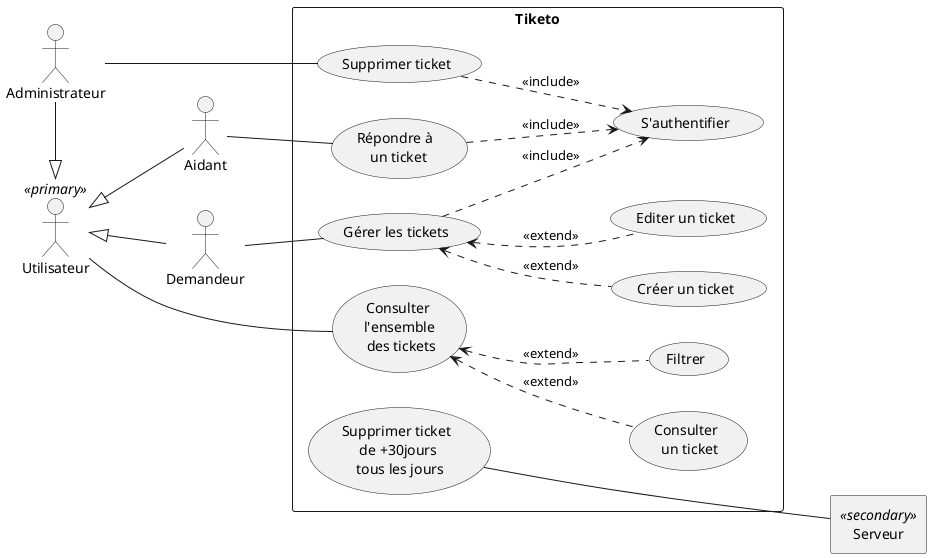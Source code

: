@startuml cas d'utilisation
left to right direction
actor Utilisateur as "Utilisateur" <<primary>>
actor Aidant
actor Demandeur
actor Administrateur
agent Serveur as "Serveur" <<secondary>>

Utilisateur <|-- Aidant
Utilisateur <|-- Demandeur
Utilisateur <|-left- Administrateur

rectangle "Tiketo" {
    usecase UC1 as "Consulter \n l'ensemble \n des tickets"
    usecase UC2 as "Consulter \n un ticket"
    usecase UC3 as "Filtrer"
    usecase UC4 as "Gérer les tickets"
    usecase UC5 as "Créer un ticket"
    usecase UC6 as "Editer un ticket"
    usecase UC7 as "Répondre à \n un ticket"
    usecase UC8 as "S'authentifier"
    usecase UC9 as "Supprimer ticket"
    usecase UC10 as "Supprimer ticket \n de +30jours \n tous les jours" 

    Utilisateur -- (UC1)
    UC1 <.. UC2 : <<extend>>
    UC1 <.. UC3 : <<extend>>

    Demandeur -- UC4
    UC4 ..> UC8 : <<include>>
    UC4 <.. UC5 : <<extend>>
    UC4 <.. UC6 : <<extend>>

    Aidant -- UC7
    UC7 ..> UC8 : <<include>>

    Administrateur -- UC9
    UC9 ..> UC8 : <<include>>

    UC10 --- Serveur
}
@enduml